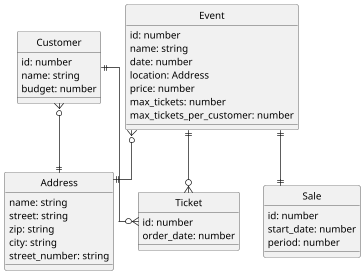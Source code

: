 @startuml

scale 0.7

hide circle
skinparam linetype ortho

entity "Event" as event {
    id: number
    name: string
    date: number
    location: Address
    price: number
    max_tickets: number
    max_tickets_per_customer: number
}   
entity "Ticket" as ticket {
    id: number
    order_date: number
}
entity "Customer" as customer {
    id: number
    name: string
    budget: number
}
entity "Sale" as sale {
    id: number
    start_date: number
    period: number
}
entity "Address" as address {
    name: string
    street: string
    zip: string
    city: string
    street_number: string
}

event ||--o{ ticket
event }o--|| address
event ||--|| sale
customer ||--o{ ticket
customer }o--|| address

@enduml